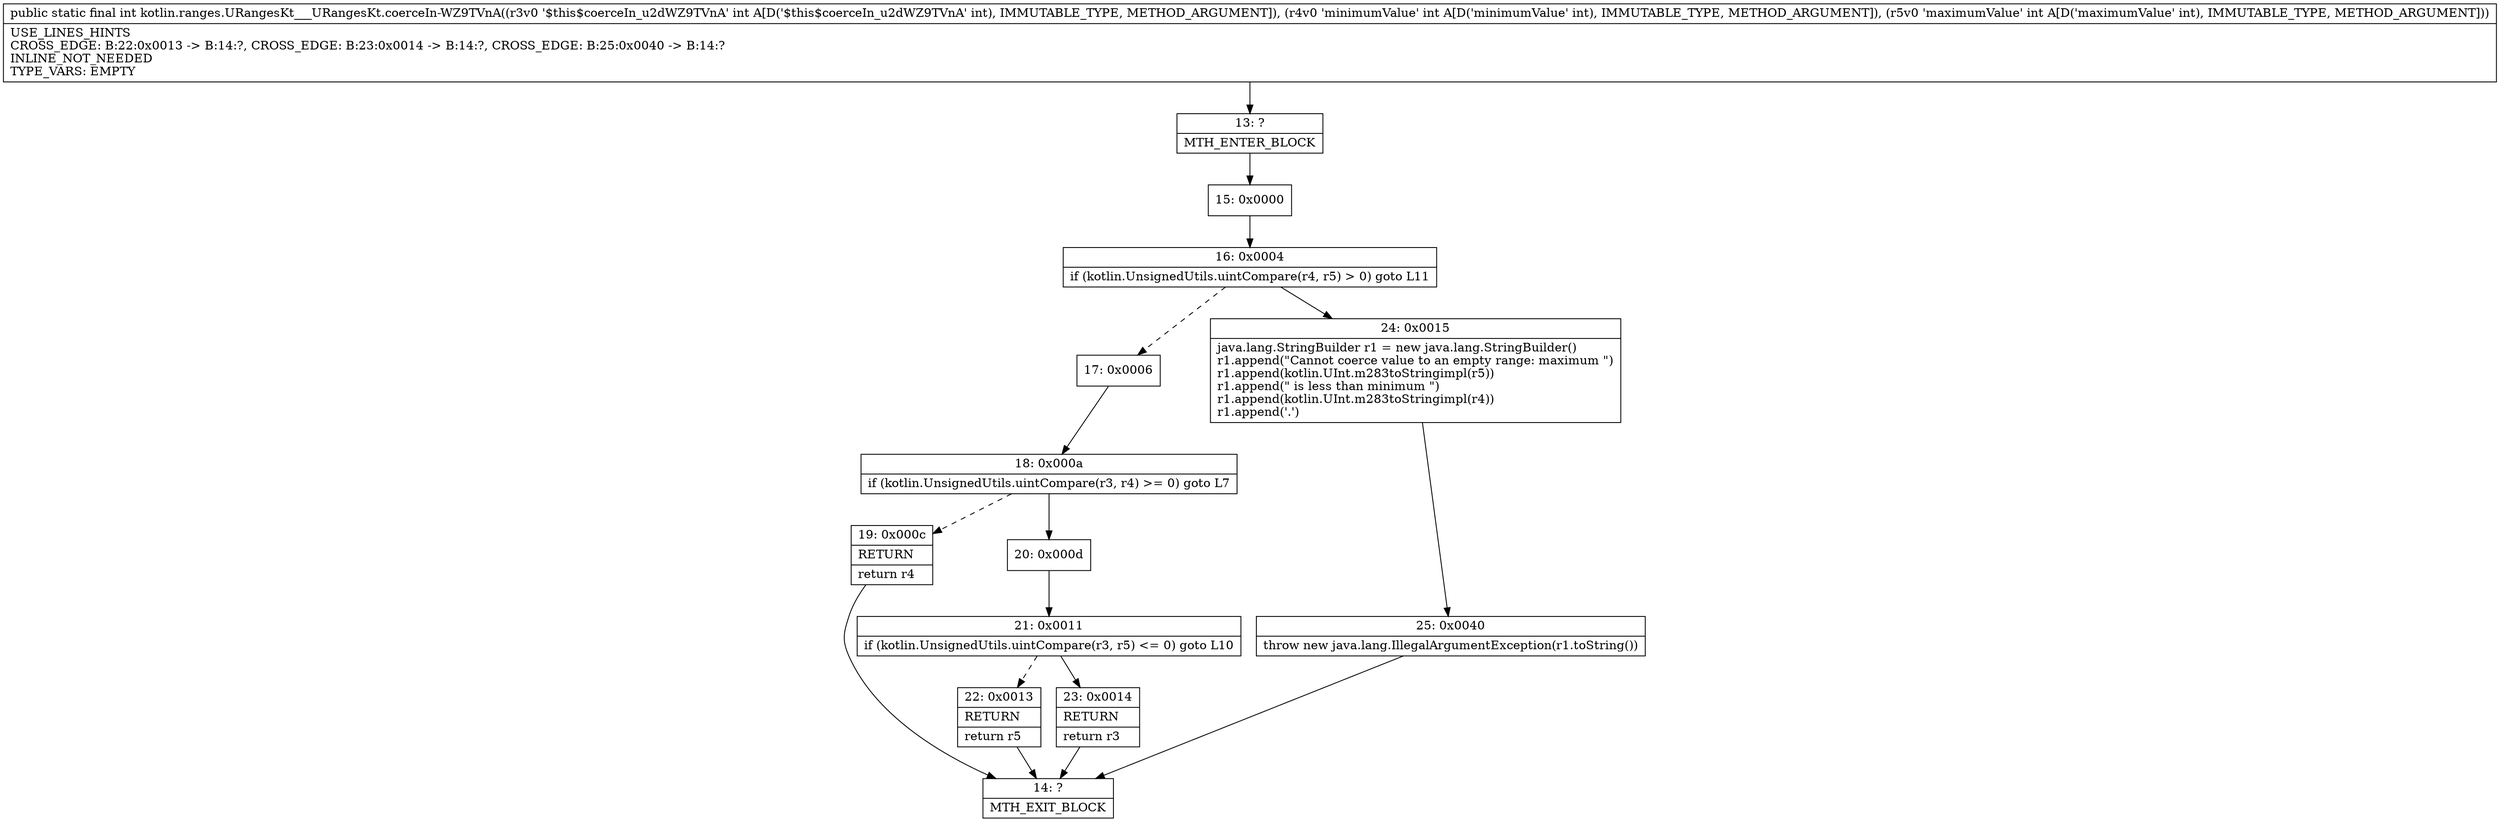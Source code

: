 digraph "CFG forkotlin.ranges.URangesKt___URangesKt.coerceIn\-WZ9TVnA(III)I" {
Node_13 [shape=record,label="{13\:\ ?|MTH_ENTER_BLOCK\l}"];
Node_15 [shape=record,label="{15\:\ 0x0000}"];
Node_16 [shape=record,label="{16\:\ 0x0004|if (kotlin.UnsignedUtils.uintCompare(r4, r5) \> 0) goto L11\l}"];
Node_17 [shape=record,label="{17\:\ 0x0006}"];
Node_18 [shape=record,label="{18\:\ 0x000a|if (kotlin.UnsignedUtils.uintCompare(r3, r4) \>= 0) goto L7\l}"];
Node_19 [shape=record,label="{19\:\ 0x000c|RETURN\l|return r4\l}"];
Node_14 [shape=record,label="{14\:\ ?|MTH_EXIT_BLOCK\l}"];
Node_20 [shape=record,label="{20\:\ 0x000d}"];
Node_21 [shape=record,label="{21\:\ 0x0011|if (kotlin.UnsignedUtils.uintCompare(r3, r5) \<= 0) goto L10\l}"];
Node_22 [shape=record,label="{22\:\ 0x0013|RETURN\l|return r5\l}"];
Node_23 [shape=record,label="{23\:\ 0x0014|RETURN\l|return r3\l}"];
Node_24 [shape=record,label="{24\:\ 0x0015|java.lang.StringBuilder r1 = new java.lang.StringBuilder()\lr1.append(\"Cannot coerce value to an empty range: maximum \")\lr1.append(kotlin.UInt.m283toStringimpl(r5))\lr1.append(\" is less than minimum \")\lr1.append(kotlin.UInt.m283toStringimpl(r4))\lr1.append('.')\l}"];
Node_25 [shape=record,label="{25\:\ 0x0040|throw new java.lang.IllegalArgumentException(r1.toString())\l}"];
MethodNode[shape=record,label="{public static final int kotlin.ranges.URangesKt___URangesKt.coerceIn\-WZ9TVnA((r3v0 '$this$coerceIn_u2dWZ9TVnA' int A[D('$this$coerceIn_u2dWZ9TVnA' int), IMMUTABLE_TYPE, METHOD_ARGUMENT]), (r4v0 'minimumValue' int A[D('minimumValue' int), IMMUTABLE_TYPE, METHOD_ARGUMENT]), (r5v0 'maximumValue' int A[D('maximumValue' int), IMMUTABLE_TYPE, METHOD_ARGUMENT]))  | USE_LINES_HINTS\lCROSS_EDGE: B:22:0x0013 \-\> B:14:?, CROSS_EDGE: B:23:0x0014 \-\> B:14:?, CROSS_EDGE: B:25:0x0040 \-\> B:14:?\lINLINE_NOT_NEEDED\lTYPE_VARS: EMPTY\l}"];
MethodNode -> Node_13;Node_13 -> Node_15;
Node_15 -> Node_16;
Node_16 -> Node_17[style=dashed];
Node_16 -> Node_24;
Node_17 -> Node_18;
Node_18 -> Node_19[style=dashed];
Node_18 -> Node_20;
Node_19 -> Node_14;
Node_20 -> Node_21;
Node_21 -> Node_22[style=dashed];
Node_21 -> Node_23;
Node_22 -> Node_14;
Node_23 -> Node_14;
Node_24 -> Node_25;
Node_25 -> Node_14;
}

